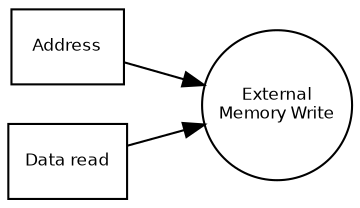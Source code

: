 digraph DFD_WriteByte {
 
rankdir = LR

 node [
         fontname = "Bitstream Vera Sans"
         fontsize = 8
         shape = "record"
     ]

 edge [
         fontname = "Bitstream Vera Sans"
         fontsize = 8
         fontcolor = "Red"
     ]

// all blocks
address [label="Address"]
externalwritebyte [label="External\nMemory Write", shape="circle", fixedsize=true, width=1];
data [label="Data read"]

// relations
address -> externalwritebyte;
data -> externalwritebyte;

}
